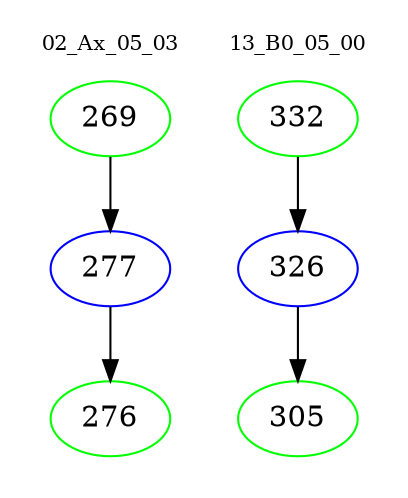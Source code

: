 digraph{
subgraph cluster_0 {
color = white
label = "02_Ax_05_03";
fontsize=10;
T0_269 [label="269", color="green"]
T0_269 -> T0_277 [color="black"]
T0_277 [label="277", color="blue"]
T0_277 -> T0_276 [color="black"]
T0_276 [label="276", color="green"]
}
subgraph cluster_1 {
color = white
label = "13_B0_05_00";
fontsize=10;
T1_332 [label="332", color="green"]
T1_332 -> T1_326 [color="black"]
T1_326 [label="326", color="blue"]
T1_326 -> T1_305 [color="black"]
T1_305 [label="305", color="green"]
}
}
